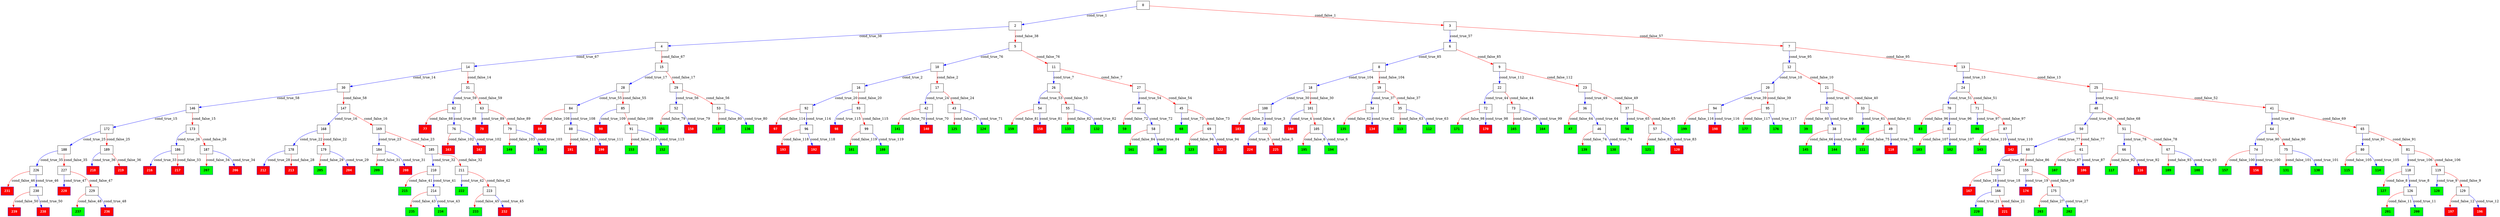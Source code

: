 digraph ExecutionTree {
	node [color=black fontname=Courier height=.5 shape=record]
	86 [color=blue, fillcolor=green, style=filled, fontcolor=black, fontname="Courier-Bold"]
	83 [color=blue, fillcolor=green, style=filled, fontcolor=black, fontname="Courier-Bold"]
	68 [color=blue, fillcolor=green, style=filled, fontcolor=black, fontname="Courier-Bold"]
	59 [color=blue, fillcolor=green, style=filled, fontcolor=black, fontname="Courier-Bold"]
	56 [color=blue, fillcolor=green, style=filled, fontcolor=black, fontname="Courier-Bold"]
	48 [color=blue, fillcolor=green, style=filled, fontcolor=black, fontname="Courier-Bold"]
	47 [color=blue, fillcolor=green, style=filled, fontcolor=black, fontname="Courier-Bold"]
	39 [color=blue, fillcolor=green, style=filled, fontcolor=black, fontname="Courier-Bold"]
	237 [color=blue, fillcolor=green, style=filled, fontcolor=black, fontname="Courier-Bold"]
	235 [color=blue, fillcolor=green, style=filled, fontcolor=black, fontname="Courier-Bold"]
	234 [color=blue, fillcolor=green, style=filled, fontcolor=black, fontname="Courier-Bold"]
	233 [color=blue, fillcolor=green, style=filled, fontcolor=black, fontname="Courier-Bold"]
	222 [color=blue, fillcolor=green, style=filled, fontcolor=black, fontname="Courier-Bold"]
	220 [color=blue, fillcolor=green, style=filled, fontcolor=black, fontname="Courier-Bold"]
	215 [color=blue, fillcolor=green, style=filled, fontcolor=black, fontname="Courier-Bold"]
	209 [color=blue, fillcolor=green, style=filled, fontcolor=black, fontname="Courier-Bold"]
	207 [color=blue, fillcolor=green, style=filled, fontcolor=black, fontname="Courier-Bold"]
	205 [color=blue, fillcolor=green, style=filled, fontcolor=black, fontname="Courier-Bold"]
	203 [color=blue, fillcolor=green, style=filled, fontcolor=black, fontname="Courier-Bold"]
	202 [color=blue, fillcolor=green, style=filled, fontcolor=black, fontname="Courier-Bold"]
	201 [color=blue, fillcolor=green, style=filled, fontcolor=black, fontname="Courier-Bold"]
	200 [color=blue, fillcolor=green, style=filled, fontcolor=black, fontname="Courier-Bold"]
	199 [color=blue, fillcolor=green, style=filled, fontcolor=black, fontname="Courier-Bold"]
	195 [color=blue, fillcolor=green, style=filled, fontcolor=black, fontname="Courier-Bold"]
	194 [color=blue, fillcolor=green, style=filled, fontcolor=black, fontname="Courier-Bold"]
	183 [color=blue, fillcolor=green, style=filled, fontcolor=black, fontname="Courier-Bold"]
	182 [color=blue, fillcolor=green, style=filled, fontcolor=black, fontname="Courier-Bold"]
	181 [color=blue, fillcolor=green, style=filled, fontcolor=black, fontname="Courier-Bold"]
	180 [color=blue, fillcolor=green, style=filled, fontcolor=black, fontname="Courier-Bold"]
	177 [color=blue, fillcolor=green, style=filled, fontcolor=black, fontname="Courier-Bold"]
	176 [color=blue, fillcolor=green, style=filled, fontcolor=black, fontname="Courier-Bold"]
	171 [color=blue, fillcolor=green, style=filled, fontcolor=black, fontname="Courier-Bold"]
	165 [color=blue, fillcolor=green, style=filled, fontcolor=black, fontname="Courier-Bold"]
	164 [color=blue, fillcolor=green, style=filled, fontcolor=black, fontname="Courier-Bold"]
	161 [color=blue, fillcolor=green, style=filled, fontcolor=black, fontname="Courier-Bold"]
	160 [color=blue, fillcolor=green, style=filled, fontcolor=black, fontname="Courier-Bold"]
	159 [color=blue, fillcolor=green, style=filled, fontcolor=black, fontname="Courier-Bold"]
	157 [color=blue, fillcolor=green, style=filled, fontcolor=black, fontname="Courier-Bold"]
	153 [color=blue, fillcolor=green, style=filled, fontcolor=black, fontname="Courier-Bold"]
	152 [color=blue, fillcolor=green, style=filled, fontcolor=black, fontname="Courier-Bold"]
	151 [color=blue, fillcolor=green, style=filled, fontcolor=black, fontname="Courier-Bold"]
	149 [color=blue, fillcolor=green, style=filled, fontcolor=black, fontname="Courier-Bold"]
	148 [color=blue, fillcolor=green, style=filled, fontcolor=black, fontname="Courier-Bold"]
	145 [color=blue, fillcolor=green, style=filled, fontcolor=black, fontname="Courier-Bold"]
	144 [color=blue, fillcolor=green, style=filled, fontcolor=black, fontname="Courier-Bold"]
	143 [color=blue, fillcolor=green, style=filled, fontcolor=black, fontname="Courier-Bold"]
	141 [color=blue, fillcolor=green, style=filled, fontcolor=black, fontname="Courier-Bold"]
	139 [color=blue, fillcolor=green, style=filled, fontcolor=black, fontname="Courier-Bold"]
	138 [color=blue, fillcolor=green, style=filled, fontcolor=black, fontname="Courier-Bold"]
	137 [color=blue, fillcolor=green, style=filled, fontcolor=black, fontname="Courier-Bold"]
	136 [color=blue, fillcolor=green, style=filled, fontcolor=black, fontname="Courier-Bold"]
	135 [color=blue, fillcolor=green, style=filled, fontcolor=black, fontname="Courier-Bold"]
	133 [color=blue, fillcolor=green, style=filled, fontcolor=black, fontname="Courier-Bold"]
	132 [color=blue, fillcolor=green, style=filled, fontcolor=black, fontname="Courier-Bold"]
	131 [color=blue, fillcolor=green, style=filled, fontcolor=black, fontname="Courier-Bold"]
	130 [color=blue, fillcolor=green, style=filled, fontcolor=black, fontname="Courier-Bold"]
	128 [color=blue, fillcolor=green, style=filled, fontcolor=black, fontname="Courier-Bold"]
	127 [color=blue, fillcolor=green, style=filled, fontcolor=black, fontname="Courier-Bold"]
	125 [color=blue, fillcolor=green, style=filled, fontcolor=black, fontname="Courier-Bold"]
	124 [color=blue, fillcolor=green, style=filled, fontcolor=black, fontname="Courier-Bold"]
	123 [color=blue, fillcolor=green, style=filled, fontcolor=black, fontname="Courier-Bold"]
	121 [color=blue, fillcolor=green, style=filled, fontcolor=black, fontname="Courier-Bold"]
	117 [color=blue, fillcolor=green, style=filled, fontcolor=black, fontname="Courier-Bold"]
	115 [color=blue, fillcolor=green, style=filled, fontcolor=black, fontname="Courier-Bold"]
	114 [color=blue, fillcolor=green, style=filled, fontcolor=black, fontname="Courier-Bold"]
	113 [color=blue, fillcolor=green, style=filled, fontcolor=black, fontname="Courier-Bold"]
	112 [color=blue, fillcolor=green, style=filled, fontcolor=black, fontname="Courier-Bold"]
	111 [color=blue, fillcolor=green, style=filled, fontcolor=black, fontname="Courier-Bold"]
	109 [color=blue, fillcolor=green, style=filled, fontcolor=black, fontname="Courier-Bold"]
	108 [color=blue, fillcolor=green, style=filled, fontcolor=black, fontname="Courier-Bold"]
	107 [color=blue, fillcolor=green, style=filled, fontcolor=black, fontname="Courier-Bold"]
	197 [color=blue, fillcolor=red, style=filled, fontcolor=white, fontname="Courier-Bold"]
	193 [color=blue, fillcolor=red, style=filled, fontcolor=white, fontname="Courier-Bold"]
	191 [color=blue, fillcolor=red, style=filled, fontcolor=white, fontname="Courier-Bold"]
	218 [color=blue, fillcolor=red, style=filled, fontcolor=white, fontname="Courier-Bold"]
	206 [color=blue, fillcolor=red, style=filled, fontcolor=white, fontname="Courier-Bold"]
	204 [color=blue, fillcolor=red, style=filled, fontcolor=white, fontname="Courier-Bold"]
	140 [color=blue, fillcolor=red, style=filled, fontcolor=white, fontname="Courier-Bold"]
	216 [color=blue, fillcolor=red, style=filled, fontcolor=white, fontname="Courier-Bold"]
	208 [color=blue, fillcolor=red, style=filled, fontcolor=white, fontname="Courier-Bold"]
	167 [color=blue, fillcolor=red, style=filled, fontcolor=white, fontname="Courier-Bold"]
	163 [color=blue, fillcolor=red, style=filled, fontcolor=white, fontname="Courier-Bold"]
	190 [color=blue, fillcolor=red, style=filled, fontcolor=white, fontname="Courier-Bold"]
	174 [color=blue, fillcolor=red, style=filled, fontcolor=white, fontname="Courier-Bold"]
	212 [color=blue, fillcolor=red, style=filled, fontcolor=white, fontname="Courier-Bold"]
	196 [color=blue, fillcolor=red, style=filled, fontcolor=white, fontname="Courier-Bold"]
	158 [color=blue, fillcolor=red, style=filled, fontcolor=white, fontname="Courier-Bold"]
	103 [color=blue, fillcolor=red, style=filled, fontcolor=white, fontname="Courier-Bold"]
	104 [color=blue, fillcolor=red, style=filled, fontcolor=white, fontname="Courier-Bold"]
	170 [color=blue, fillcolor=red, style=filled, fontcolor=white, fontname="Courier-Bold"]
	97 [color=blue, fillcolor=red, style=filled, fontcolor=white, fontname="Courier-Bold"]
	98 [color=blue, fillcolor=red, style=filled, fontcolor=white, fontname="Courier-Bold"]
	89 [color=blue, fillcolor=red, style=filled, fontcolor=white, fontname="Courier-Bold"]
	142 [color=blue, fillcolor=red, style=filled, fontcolor=white, fontname="Courier-Bold"]
	90 [color=blue, fillcolor=red, style=filled, fontcolor=white, fontname="Courier-Bold"]
	198 [color=blue, fillcolor=red, style=filled, fontcolor=white, fontname="Courier-Bold"]
	77 [color=blue, fillcolor=red, style=filled, fontcolor=white, fontname="Courier-Bold"]
	122 [color=blue, fillcolor=red, style=filled, fontcolor=white, fontname="Courier-Bold"]
	78 [color=blue, fillcolor=red, style=filled, fontcolor=white, fontname="Courier-Bold"]
	106 [color=blue, fillcolor=red, style=filled, fontcolor=white, fontname="Courier-Bold"]
	192 [color=blue, fillcolor=red, style=filled, fontcolor=white, fontname="Courier-Bold"]
	120 [color=blue, fillcolor=red, style=filled, fontcolor=white, fontname="Courier-Bold"]
	116 [color=blue, fillcolor=red, style=filled, fontcolor=white, fontname="Courier-Bold"]
	110 [color=blue, fillcolor=red, style=filled, fontcolor=white, fontname="Courier-Bold"]
	156 [color=blue, fillcolor=red, style=filled, fontcolor=white, fontname="Courier-Bold"]
	224 [color=blue, fillcolor=red, style=filled, fontcolor=white, fontname="Courier-Bold"]
	162 [color=blue, fillcolor=red, style=filled, fontcolor=white, fontname="Courier-Bold"]
	150 [color=blue, fillcolor=red, style=filled, fontcolor=white, fontname="Courier-Bold"]
	239 [color=blue, fillcolor=red, style=filled, fontcolor=white, fontname="Courier-Bold"]
	231 [color=blue, fillcolor=red, style=filled, fontcolor=white, fontname="Courier-Bold"]
	236 [color=blue, fillcolor=red, style=filled, fontcolor=white, fontname="Courier-Bold"]
	228 [color=blue, fillcolor=red, style=filled, fontcolor=white, fontname="Courier-Bold"]
	225 [color=blue, fillcolor=red, style=filled, fontcolor=white, fontname="Courier-Bold"]
	232 [color=blue, fillcolor=red, style=filled, fontcolor=white, fontname="Courier-Bold"]
	221 [color=blue, fillcolor=red, style=filled, fontcolor=white, fontname="Courier-Bold"]
	219 [color=blue, fillcolor=red, style=filled, fontcolor=white, fontname="Courier-Bold"]
	217 [color=blue, fillcolor=red, style=filled, fontcolor=white, fontname="Courier-Bold"]
	213 [color=blue, fillcolor=red, style=filled, fontcolor=white, fontname="Courier-Bold"]
	134 [color=blue, fillcolor=red, style=filled, fontcolor=white, fontname="Courier-Bold"]
	238 [color=blue, fillcolor=red, style=filled, fontcolor=white, fontname="Courier-Bold"]
	0 -> 2 [label=cond_true_1 color=blue]
	0 -> 3 [label=cond_false_1 color=red]
	2 -> 4 [label=cond_true_38 color=blue]
	2 -> 5 [label=cond_false_38 color=red]
	3 -> 6 [label=cond_true_57 color=blue]
	3 -> 7 [label=cond_false_57 color=red]
	10 -> 16 [label=cond_true_2 color=blue]
	10 -> 17 [label=cond_false_2 color=red]
	16 -> 92 [label=cond_true_20 color=blue]
	16 -> 93 [label=cond_false_20 color=red]
	17 -> 42 [label=cond_true_24 color=blue]
	17 -> 43 [label=cond_false_24 color=red]
	100 -> 102 [label=cond_true_3 color=blue]
	100 -> 103 [label=cond_false_3 color=red]
	102 -> 224 [label=cond_true_5 color=blue]
	102 -> 225 [label=cond_false_5 color=red]
	101 -> 104 [label=cond_true_4 color=blue]
	101 -> 105 [label=cond_false_4 color=red]
	105 -> 194 [label=cond_true_6 color=blue]
	105 -> 195 [label=cond_false_6 color=red]
	11 -> 26 [label=cond_true_7 color=blue]
	11 -> 27 [label=cond_false_7 color=red]
	26 -> 54 [label=cond_true_53 color=blue]
	26 -> 55 [label=cond_false_53 color=red]
	27 -> 44 [label=cond_true_54 color=blue]
	27 -> 45 [label=cond_false_54 color=red]
	118 -> 126 [label=cond_true_8 color=blue]
	118 -> 127 [label=cond_false_8 color=red]
	126 -> 200 [label=cond_true_11 color=blue]
	126 -> 201 [label=cond_false_11 color=red]
	119 -> 128 [label=cond_true_9 color=blue]
	119 -> 129 [label=cond_false_9 color=red]
	129 -> 196 [label=cond_true_12 color=blue]
	129 -> 197 [label=cond_false_12 color=red]
	12 -> 20 [label=cond_true_10 color=blue]
	12 -> 21 [label=cond_false_10 color=red]
	20 -> 94 [label=cond_true_39 color=blue]
	20 -> 95 [label=cond_false_39 color=red]
	21 -> 32 [label=cond_true_40 color=blue]
	21 -> 33 [label=cond_false_40 color=red]
	13 -> 24 [label=cond_true_13 color=blue]
	13 -> 25 [label=cond_false_13 color=red]
	24 -> 70 [label=cond_true_51 color=blue]
	24 -> 71 [label=cond_false_51 color=red]
	25 -> 40 [label=cond_true_52 color=blue]
	25 -> 41 [label=cond_false_52 color=red]
	14 -> 30 [label=cond_true_14 color=blue]
	14 -> 31 [label=cond_false_14 color=red]
	30 -> 146 [label=cond_true_58 color=blue]
	30 -> 147 [label=cond_false_58 color=red]
	31 -> 62 [label=cond_true_59 color=blue]
	31 -> 63 [label=cond_false_59 color=red]
	146 -> 172 [label=cond_true_15 color=blue]
	146 -> 173 [label=cond_false_15 color=red]
	172 -> 188 [label=cond_true_25 color=blue]
	172 -> 189 [label=cond_false_25 color=red]
	173 -> 186 [label=cond_true_26 color=blue]
	173 -> 187 [label=cond_false_26 color=red]
	147 -> 168 [label=cond_true_16 color=blue]
	147 -> 169 [label=cond_false_16 color=red]
	168 -> 178 [label=cond_true_22 color=blue]
	168 -> 179 [label=cond_false_22 color=red]
	169 -> 184 [label=cond_true_23 color=blue]
	169 -> 185 [label=cond_false_23 color=red]
	15 -> 28 [label=cond_true_17 color=blue]
	15 -> 29 [label=cond_false_17 color=red]
	28 -> 84 [label=cond_true_55 color=blue]
	28 -> 85 [label=cond_false_55 color=red]
	29 -> 52 [label=cond_true_56 color=blue]
	29 -> 53 [label=cond_false_56 color=red]
	154 -> 166 [label=cond_true_18 color=blue]
	154 -> 167 [label=cond_false_18 color=red]
	166 -> 220 [label=cond_true_21 color=blue]
	166 -> 221 [label=cond_false_21 color=red]
	155 -> 174 [label=cond_true_19 color=blue]
	155 -> 175 [label=cond_false_19 color=red]
	175 -> 202 [label=cond_true_27 color=blue]
	175 -> 203 [label=cond_false_27 color=red]
	92 -> 96 [label=cond_true_114 color=blue]
	92 -> 97 [label=cond_false_114 color=red]
	93 -> 98 [label=cond_true_115 color=blue]
	93 -> 99 [label=cond_false_115 color=red]
	178 -> 212 [label=cond_true_28 color=blue]
	178 -> 213 [label=cond_false_28 color=red]
	179 -> 204 [label=cond_true_29 color=blue]
	179 -> 205 [label=cond_false_29 color=red]
	184 -> 208 [label=cond_true_31 color=blue]
	184 -> 209 [label=cond_false_31 color=red]
	185 -> 210 [label=cond_true_32 color=blue]
	185 -> 211 [label=cond_false_32 color=red]
	42 -> 140 [label=cond_true_70 color=blue]
	42 -> 141 [label=cond_false_70 color=red]
	43 -> 124 [label=cond_true_71 color=blue]
	43 -> 125 [label=cond_false_71 color=red]
	188 -> 226 [label=cond_true_35 color=blue]
	188 -> 227 [label=cond_false_35 color=red]
	189 -> 218 [label=cond_true_36 color=blue]
	189 -> 219 [label=cond_false_36 color=red]
	186 -> 216 [label=cond_true_33 color=blue]
	186 -> 217 [label=cond_false_33 color=red]
	187 -> 206 [label=cond_true_34 color=blue]
	187 -> 207 [label=cond_false_34 color=red]
	18 -> 100 [label=cond_true_30 color=blue]
	18 -> 101 [label=cond_false_30 color=red]
	210 -> 214 [label=cond_true_41 color=blue]
	210 -> 215 [label=cond_false_41 color=red]
	211 -> 222 [label=cond_true_42 color=blue]
	211 -> 223 [label=cond_false_42 color=red]
	226 -> 230 [label=cond_true_46 color=blue]
	226 -> 231 [label=cond_false_46 color=red]
	227 -> 228 [label=cond_true_47 color=blue]
	227 -> 229 [label=cond_false_47 color=red]
	19 -> 34 [label=cond_true_37 color=blue]
	19 -> 35 [label=cond_false_37 color=red]
	34 -> 134 [label=cond_true_62 color=blue]
	34 -> 135 [label=cond_false_62 color=red]
	35 -> 112 [label=cond_true_63 color=blue]
	35 -> 113 [label=cond_false_63 color=red]
	4 -> 14 [label=cond_true_67 color=blue]
	4 -> 15 [label=cond_false_67 color=red]
	5 -> 10 [label=cond_true_76 color=blue]
	5 -> 11 [label=cond_false_76 color=red]
	94 -> 198 [label=cond_true_116 color=blue]
	94 -> 199 [label=cond_false_116 color=red]
	95 -> 176 [label=cond_true_117 color=blue]
	95 -> 177 [label=cond_false_117 color=red]
	32 -> 38 [label=cond_true_60 color=blue]
	32 -> 39 [label=cond_false_60 color=red]
	33 -> 48 [label=cond_true_61 color=blue]
	33 -> 49 [label=cond_false_61 color=red]
	214 -> 234 [label=cond_true_43 color=blue]
	214 -> 235 [label=cond_false_43 color=red]
	223 -> 232 [label=cond_true_45 color=blue]
	223 -> 233 [label=cond_false_45 color=red]
	22 -> 72 [label=cond_true_44 color=blue]
	22 -> 73 [label=cond_false_44 color=red]
	72 -> 170 [label=cond_true_98 color=blue]
	72 -> 171 [label=cond_false_98 color=red]
	73 -> 164 [label=cond_true_99 color=blue]
	73 -> 165 [label=cond_false_99 color=red]
	230 -> 238 [label=cond_true_50 color=blue]
	230 -> 239 [label=cond_false_50 color=red]
	229 -> 236 [label=cond_true_48 color=blue]
	229 -> 237 [label=cond_false_48 color=red]
	23 -> 36 [label=cond_true_49 color=blue]
	23 -> 37 [label=cond_false_49 color=red]
	36 -> 46 [label=cond_true_64 color=blue]
	36 -> 47 [label=cond_false_64 color=red]
	37 -> 56 [label=cond_true_65 color=blue]
	37 -> 57 [label=cond_false_65 color=red]
	70 -> 82 [label=cond_true_96 color=blue]
	70 -> 83 [label=cond_false_96 color=red]
	71 -> 86 [label=cond_true_97 color=blue]
	71 -> 87 [label=cond_false_97 color=red]
	40 -> 50 [label=cond_true_68 color=blue]
	40 -> 51 [label=cond_false_68 color=red]
	41 -> 64 [label=cond_true_69 color=blue]
	41 -> 65 [label=cond_false_69 color=red]
	54 -> 158 [label=cond_true_81 color=blue]
	54 -> 159 [label=cond_false_81 color=red]
	55 -> 132 [label=cond_true_82 color=blue]
	55 -> 133 [label=cond_false_82 color=red]
	44 -> 58 [label=cond_true_72 color=blue]
	44 -> 59 [label=cond_false_72 color=red]
	45 -> 68 [label=cond_true_73 color=blue]
	45 -> 69 [label=cond_false_73 color=red]
	84 -> 88 [label=cond_true_108 color=blue]
	84 -> 89 [label=cond_false_108 color=red]
	85 -> 90 [label=cond_true_109 color=blue]
	85 -> 91 [label=cond_false_109 color=red]
	52 -> 150 [label=cond_true_79 color=blue]
	52 -> 151 [label=cond_false_79 color=red]
	53 -> 136 [label=cond_true_80 color=blue]
	53 -> 137 [label=cond_false_80 color=red]
	6 -> 8 [label=cond_true_85 color=blue]
	6 -> 9 [label=cond_false_85 color=red]
	7 -> 12 [label=cond_true_95 color=blue]
	7 -> 13 [label=cond_false_95 color=red]
	62 -> 76 [label=cond_true_88 color=blue]
	62 -> 77 [label=cond_false_88 color=red]
	63 -> 78 [label=cond_true_89 color=blue]
	63 -> 79 [label=cond_false_89 color=red]
	38 -> 144 [label=cond_true_66 color=blue]
	38 -> 145 [label=cond_false_66 color=red]
	49 -> 110 [label=cond_true_75 color=blue]
	49 -> 111 [label=cond_false_75 color=red]
	46 -> 138 [label=cond_true_74 color=blue]
	46 -> 139 [label=cond_false_74 color=red]
	57 -> 120 [label=cond_true_83 color=blue]
	57 -> 121 [label=cond_false_83 color=red]
	50 -> 60 [label=cond_true_77 color=blue]
	50 -> 61 [label=cond_false_77 color=red]
	51 -> 66 [label=cond_true_78 color=blue]
	51 -> 67 [label=cond_false_78 color=red]
	64 -> 74 [label=cond_true_90 color=blue]
	64 -> 75 [label=cond_false_90 color=red]
	65 -> 80 [label=cond_true_91 color=blue]
	65 -> 81 [label=cond_false_91 color=red]
	58 -> 160 [label=cond_true_84 color=blue]
	58 -> 161 [label=cond_false_84 color=red]
	69 -> 122 [label=cond_true_94 color=blue]
	69 -> 123 [label=cond_false_94 color=red]
	60 -> 154 [label=cond_true_86 color=blue]
	60 -> 155 [label=cond_false_86 color=red]
	61 -> 106 [label=cond_true_87 color=blue]
	61 -> 107 [label=cond_false_87 color=red]
	66 -> 116 [label=cond_true_92 color=blue]
	66 -> 117 [label=cond_false_92 color=red]
	67 -> 108 [label=cond_true_93 color=blue]
	67 -> 109 [label=cond_false_93 color=red]
	8 -> 18 [label=cond_true_104 color=blue]
	8 -> 19 [label=cond_false_104 color=red]
	9 -> 22 [label=cond_true_112 color=blue]
	9 -> 23 [label=cond_false_112 color=red]
	76 -> 162 [label=cond_true_102 color=blue]
	76 -> 163 [label=cond_false_102 color=red]
	79 -> 148 [label=cond_true_103 color=blue]
	79 -> 149 [label=cond_false_103 color=red]
	74 -> 156 [label=cond_true_100 color=blue]
	74 -> 157 [label=cond_false_100 color=red]
	75 -> 130 [label=cond_true_101 color=blue]
	75 -> 131 [label=cond_false_101 color=red]
	80 -> 114 [label=cond_true_105 color=blue]
	80 -> 115 [label=cond_false_105 color=red]
	81 -> 118 [label=cond_true_106 color=blue]
	81 -> 119 [label=cond_false_106 color=red]
	82 -> 182 [label=cond_true_107 color=blue]
	82 -> 183 [label=cond_false_107 color=red]
	87 -> 142 [label=cond_true_110 color=blue]
	87 -> 143 [label=cond_false_110 color=red]
	88 -> 190 [label=cond_true_111 color=blue]
	88 -> 191 [label=cond_false_111 color=red]
	91 -> 152 [label=cond_true_113 color=blue]
	91 -> 153 [label=cond_false_113 color=red]
	96 -> 192 [label=cond_true_118 color=blue]
	96 -> 193 [label=cond_false_118 color=red]
	99 -> 180 [label=cond_true_119 color=blue]
	99 -> 181 [label=cond_false_119 color=red]
}
